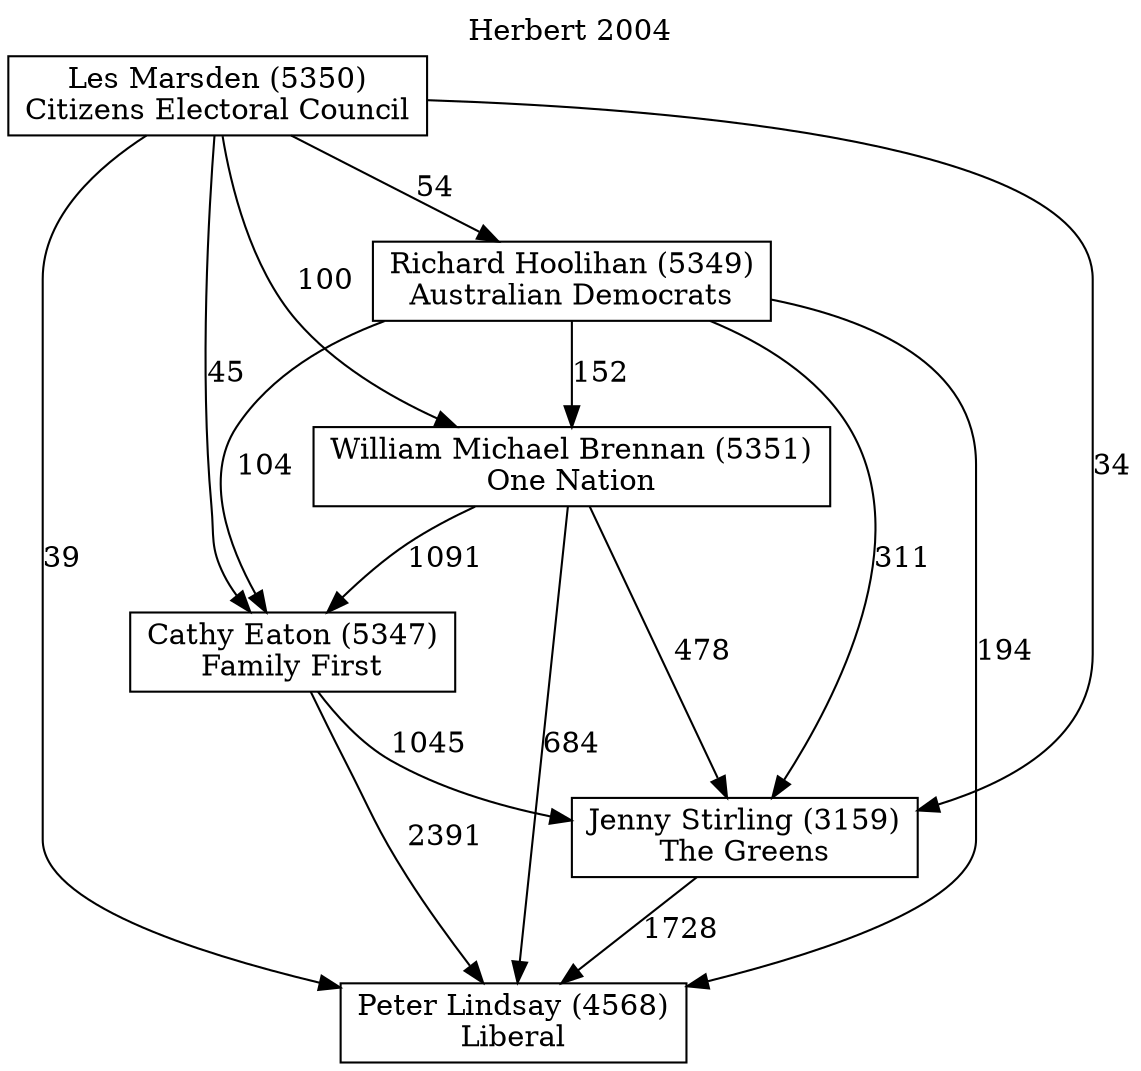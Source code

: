 // House preference flow
digraph "Peter Lindsay (4568)_Herbert_2004" {
	graph [label="Herbert 2004" labelloc=t mclimit=10]
	node [shape=box]
	"Peter Lindsay (4568)" [label="Peter Lindsay (4568)
Liberal"]
	"Jenny Stirling (3159)" [label="Jenny Stirling (3159)
The Greens"]
	"Cathy Eaton (5347)" [label="Cathy Eaton (5347)
Family First"]
	"William Michael Brennan (5351)" [label="William Michael Brennan (5351)
One Nation"]
	"Richard Hoolihan (5349)" [label="Richard Hoolihan (5349)
Australian Democrats"]
	"Les Marsden (5350)" [label="Les Marsden (5350)
Citizens Electoral Council"]
	"Jenny Stirling (3159)" -> "Peter Lindsay (4568)" [label=1728]
	"Cathy Eaton (5347)" -> "Jenny Stirling (3159)" [label=1045]
	"William Michael Brennan (5351)" -> "Cathy Eaton (5347)" [label=1091]
	"Richard Hoolihan (5349)" -> "William Michael Brennan (5351)" [label=152]
	"Les Marsden (5350)" -> "Richard Hoolihan (5349)" [label=54]
	"Cathy Eaton (5347)" -> "Peter Lindsay (4568)" [label=2391]
	"William Michael Brennan (5351)" -> "Peter Lindsay (4568)" [label=684]
	"Richard Hoolihan (5349)" -> "Peter Lindsay (4568)" [label=194]
	"Les Marsden (5350)" -> "Peter Lindsay (4568)" [label=39]
	"Les Marsden (5350)" -> "William Michael Brennan (5351)" [label=100]
	"Richard Hoolihan (5349)" -> "Cathy Eaton (5347)" [label=104]
	"Les Marsden (5350)" -> "Cathy Eaton (5347)" [label=45]
	"William Michael Brennan (5351)" -> "Jenny Stirling (3159)" [label=478]
	"Richard Hoolihan (5349)" -> "Jenny Stirling (3159)" [label=311]
	"Les Marsden (5350)" -> "Jenny Stirling (3159)" [label=34]
}
